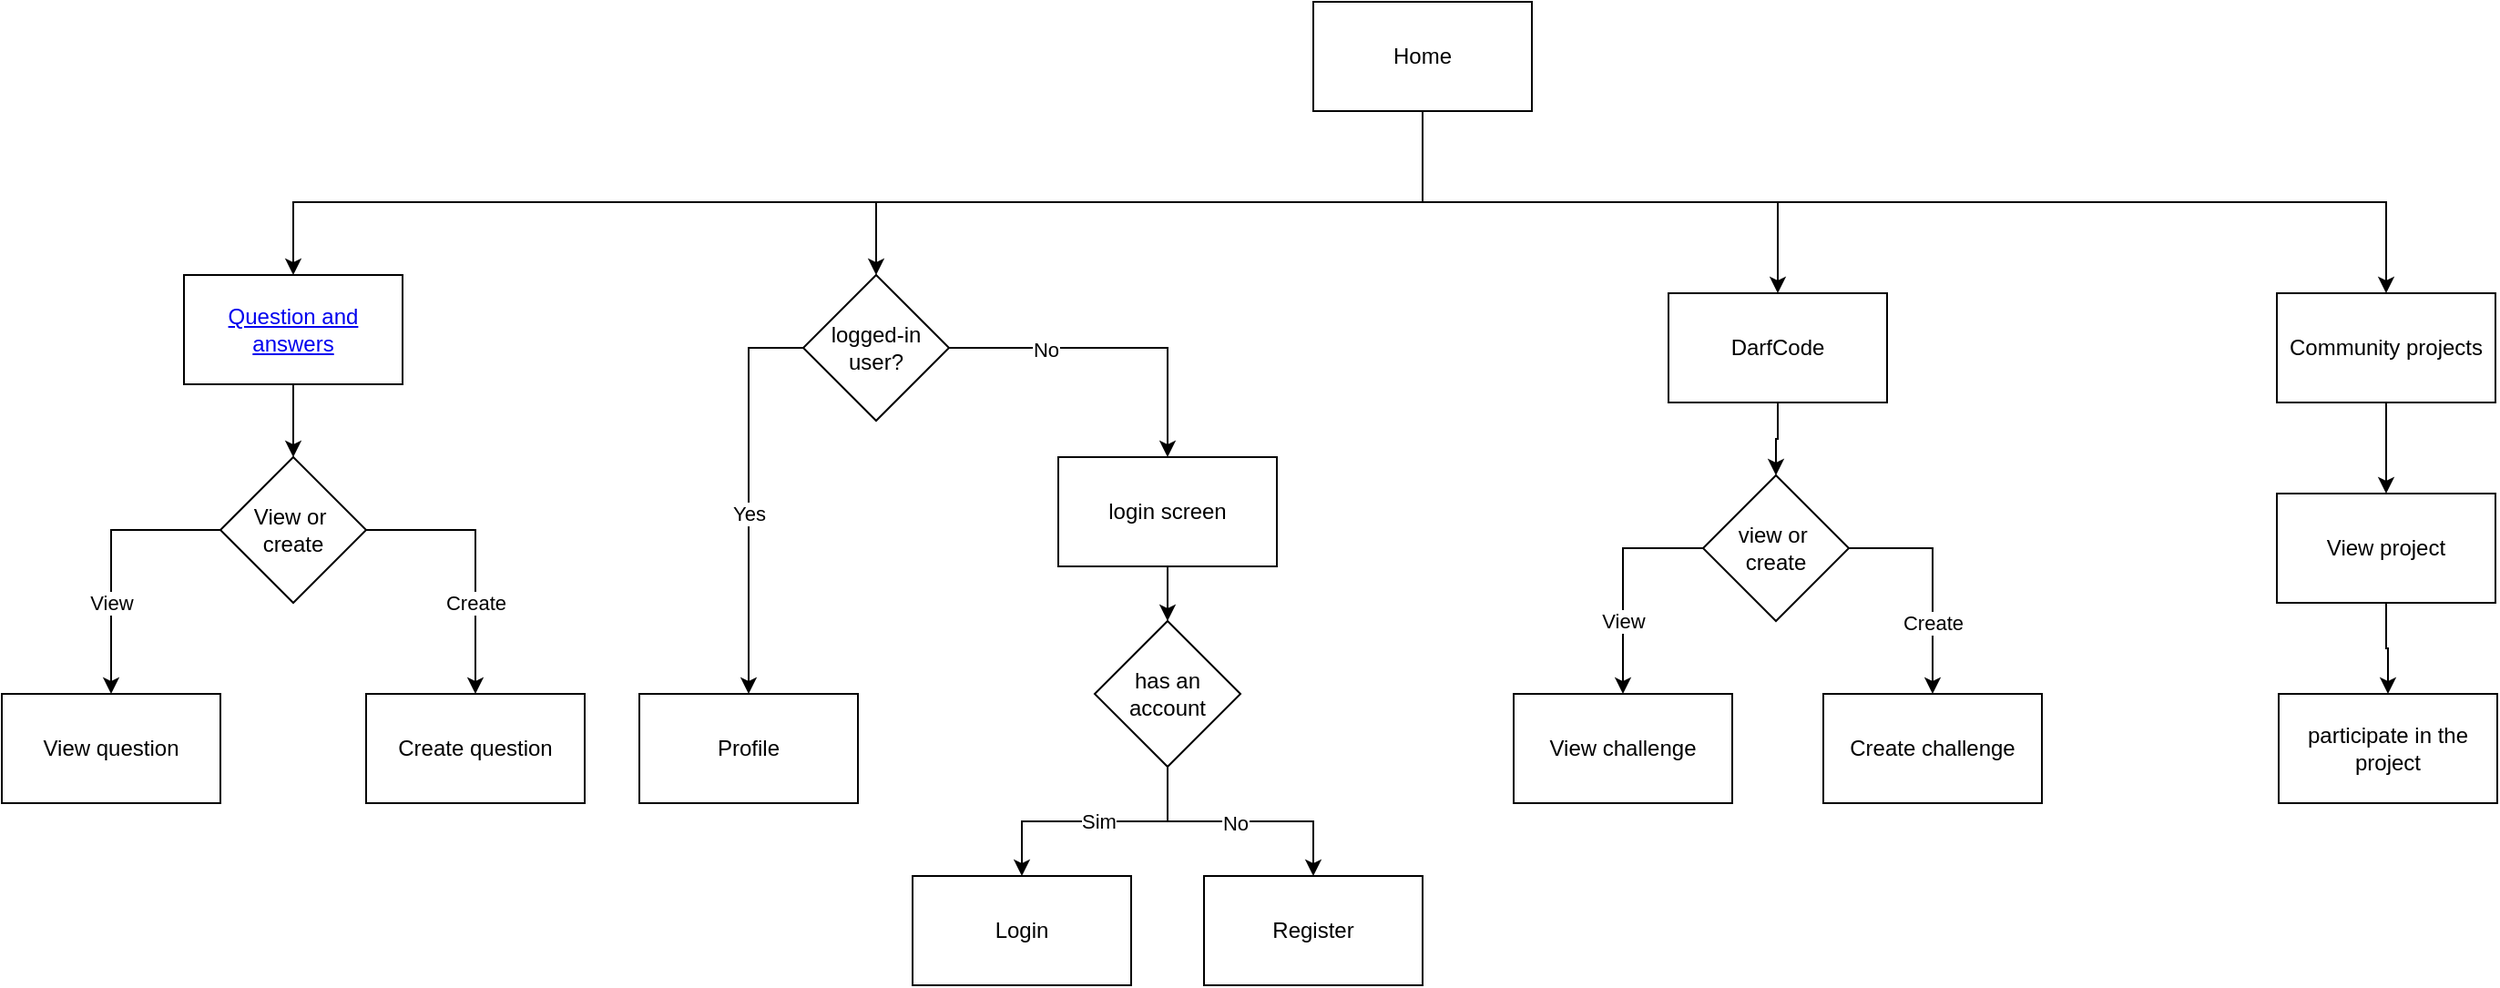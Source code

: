 <mxfile version="24.7.17" pages="2">
  <diagram id="C5RBs43oDa-KdzZeNtuy" name="Navegação">
    <mxGraphModel dx="2284" dy="863" grid="1" gridSize="10" guides="1" tooltips="1" connect="1" arrows="1" fold="1" page="1" pageScale="1" pageWidth="827" pageHeight="1169" math="0" shadow="0">
      <root>
        <mxCell id="WIyWlLk6GJQsqaUBKTNV-0" />
        <mxCell id="WIyWlLk6GJQsqaUBKTNV-1" parent="WIyWlLk6GJQsqaUBKTNV-0" />
        <mxCell id="peWNFnE6vbzwBscHt10J-1" style="edgeStyle=orthogonalEdgeStyle;rounded=0;orthogonalLoop=1;jettySize=auto;html=1;entryX=0.5;entryY=0;entryDx=0;entryDy=0;" edge="1" parent="WIyWlLk6GJQsqaUBKTNV-1" source="peWNFnE6vbzwBscHt10J-0" target="peWNFnE6vbzwBscHt10J-2">
          <mxGeometry relative="1" as="geometry">
            <mxPoint x="414" y="220" as="targetPoint" />
            <Array as="points">
              <mxPoint x="590" y="180" />
              <mxPoint x="-30" y="180" />
            </Array>
          </mxGeometry>
        </mxCell>
        <mxCell id="peWNFnE6vbzwBscHt10J-14" style="edgeStyle=orthogonalEdgeStyle;rounded=0;orthogonalLoop=1;jettySize=auto;html=1;entryX=0.5;entryY=0;entryDx=0;entryDy=0;" edge="1" parent="WIyWlLk6GJQsqaUBKTNV-1" source="peWNFnE6vbzwBscHt10J-0" target="peWNFnE6vbzwBscHt10J-12">
          <mxGeometry relative="1" as="geometry">
            <Array as="points">
              <mxPoint x="590" y="180" />
              <mxPoint x="785" y="180" />
            </Array>
          </mxGeometry>
        </mxCell>
        <mxCell id="peWNFnE6vbzwBscHt10J-22" style="edgeStyle=orthogonalEdgeStyle;rounded=0;orthogonalLoop=1;jettySize=auto;html=1;entryX=0.5;entryY=0;entryDx=0;entryDy=0;" edge="1" parent="WIyWlLk6GJQsqaUBKTNV-1" source="peWNFnE6vbzwBscHt10J-0" target="peWNFnE6vbzwBscHt10J-21">
          <mxGeometry relative="1" as="geometry">
            <Array as="points">
              <mxPoint x="590" y="180" />
              <mxPoint x="1119" y="180" />
            </Array>
          </mxGeometry>
        </mxCell>
        <mxCell id="Tuvghvjk4YDFjv0ivfwE-3" style="edgeStyle=orthogonalEdgeStyle;rounded=0;orthogonalLoop=1;jettySize=auto;html=1;entryX=0.5;entryY=0;entryDx=0;entryDy=0;" edge="1" parent="WIyWlLk6GJQsqaUBKTNV-1" source="peWNFnE6vbzwBscHt10J-0" target="FBuXtBeCCBwnqPiz8d7H-0">
          <mxGeometry relative="1" as="geometry">
            <Array as="points">
              <mxPoint x="590" y="180" />
              <mxPoint x="290" y="180" />
            </Array>
          </mxGeometry>
        </mxCell>
        <mxCell id="peWNFnE6vbzwBscHt10J-0" value="Home" style="rounded=0;whiteSpace=wrap;html=1;" vertex="1" parent="WIyWlLk6GJQsqaUBKTNV-1">
          <mxGeometry x="530" y="70" width="120" height="60" as="geometry" />
        </mxCell>
        <mxCell id="peWNFnE6vbzwBscHt10J-4" style="edgeStyle=orthogonalEdgeStyle;rounded=0;orthogonalLoop=1;jettySize=auto;html=1;entryX=0.5;entryY=0;entryDx=0;entryDy=0;" edge="1" parent="WIyWlLk6GJQsqaUBKTNV-1" source="peWNFnE6vbzwBscHt10J-2" target="peWNFnE6vbzwBscHt10J-3">
          <mxGeometry relative="1" as="geometry" />
        </mxCell>
        <mxCell id="peWNFnE6vbzwBscHt10J-2" value="&lt;a href=&quot;data:page/id,JlcmqkpYdvfIM-D7zW9A&quot;&gt;Question and answers&lt;/a&gt;" style="rounded=0;whiteSpace=wrap;html=1;" vertex="1" parent="WIyWlLk6GJQsqaUBKTNV-1">
          <mxGeometry x="-90" y="220" width="120" height="60" as="geometry" />
        </mxCell>
        <mxCell id="peWNFnE6vbzwBscHt10J-5" style="edgeStyle=orthogonalEdgeStyle;rounded=0;orthogonalLoop=1;jettySize=auto;html=1;entryX=0.5;entryY=0;entryDx=0;entryDy=0;" edge="1" parent="WIyWlLk6GJQsqaUBKTNV-1" source="peWNFnE6vbzwBscHt10J-3" target="peWNFnE6vbzwBscHt10J-7">
          <mxGeometry relative="1" as="geometry">
            <mxPoint x="-190" y="420" as="targetPoint" />
            <Array as="points">
              <mxPoint x="-130" y="360" />
            </Array>
          </mxGeometry>
        </mxCell>
        <mxCell id="Tuvghvjk4YDFjv0ivfwE-29" value="View" style="edgeLabel;html=1;align=center;verticalAlign=middle;resizable=0;points=[];" vertex="1" connectable="0" parent="peWNFnE6vbzwBscHt10J-5">
          <mxGeometry x="0.319" y="2" relative="1" as="geometry">
            <mxPoint x="-2" y="1" as="offset" />
          </mxGeometry>
        </mxCell>
        <mxCell id="peWNFnE6vbzwBscHt10J-6" style="edgeStyle=orthogonalEdgeStyle;rounded=0;orthogonalLoop=1;jettySize=auto;html=1;exitX=1;exitY=0.5;exitDx=0;exitDy=0;entryX=0.5;entryY=0;entryDx=0;entryDy=0;" edge="1" parent="WIyWlLk6GJQsqaUBKTNV-1" source="peWNFnE6vbzwBscHt10J-3" target="peWNFnE6vbzwBscHt10J-9">
          <mxGeometry relative="1" as="geometry">
            <mxPoint x="120" y="420" as="targetPoint" />
            <mxPoint x="20" y="360" as="sourcePoint" />
          </mxGeometry>
        </mxCell>
        <mxCell id="Tuvghvjk4YDFjv0ivfwE-30" value="Create" style="edgeLabel;html=1;align=center;verticalAlign=middle;resizable=0;points=[];" vertex="1" connectable="0" parent="peWNFnE6vbzwBscHt10J-6">
          <mxGeometry x="0.328" y="-3" relative="1" as="geometry">
            <mxPoint x="3" as="offset" />
          </mxGeometry>
        </mxCell>
        <mxCell id="peWNFnE6vbzwBscHt10J-3" value="View or&amp;nbsp; create" style="rhombus;whiteSpace=wrap;html=1;" vertex="1" parent="WIyWlLk6GJQsqaUBKTNV-1">
          <mxGeometry x="-70" y="320" width="80" height="80" as="geometry" />
        </mxCell>
        <mxCell id="peWNFnE6vbzwBscHt10J-7" value="View question" style="rounded=0;whiteSpace=wrap;html=1;" vertex="1" parent="WIyWlLk6GJQsqaUBKTNV-1">
          <mxGeometry x="-190" y="450" width="120" height="60" as="geometry" />
        </mxCell>
        <mxCell id="peWNFnE6vbzwBscHt10J-9" value="Create question" style="rounded=0;whiteSpace=wrap;html=1;" vertex="1" parent="WIyWlLk6GJQsqaUBKTNV-1">
          <mxGeometry x="10" y="450" width="120" height="60" as="geometry" />
        </mxCell>
        <mxCell id="peWNFnE6vbzwBscHt10J-10" value="Profile" style="rounded=0;whiteSpace=wrap;html=1;" vertex="1" parent="WIyWlLk6GJQsqaUBKTNV-1">
          <mxGeometry x="160" y="450" width="120" height="60" as="geometry" />
        </mxCell>
        <mxCell id="peWNFnE6vbzwBscHt10J-18" style="edgeStyle=orthogonalEdgeStyle;rounded=0;orthogonalLoop=1;jettySize=auto;html=1;entryX=0.5;entryY=0;entryDx=0;entryDy=0;" edge="1" parent="WIyWlLk6GJQsqaUBKTNV-1" source="peWNFnE6vbzwBscHt10J-12" target="peWNFnE6vbzwBscHt10J-16">
          <mxGeometry relative="1" as="geometry" />
        </mxCell>
        <mxCell id="peWNFnE6vbzwBscHt10J-12" value="DarfCode" style="rounded=0;whiteSpace=wrap;html=1;" vertex="1" parent="WIyWlLk6GJQsqaUBKTNV-1">
          <mxGeometry x="725" y="230" width="120" height="60" as="geometry" />
        </mxCell>
        <mxCell id="peWNFnE6vbzwBscHt10J-15" value="View challenge" style="rounded=0;whiteSpace=wrap;html=1;" vertex="1" parent="WIyWlLk6GJQsqaUBKTNV-1">
          <mxGeometry x="640" y="450" width="120" height="60" as="geometry" />
        </mxCell>
        <mxCell id="peWNFnE6vbzwBscHt10J-19" style="edgeStyle=orthogonalEdgeStyle;rounded=0;orthogonalLoop=1;jettySize=auto;html=1;entryX=0.5;entryY=0;entryDx=0;entryDy=0;" edge="1" parent="WIyWlLk6GJQsqaUBKTNV-1" source="peWNFnE6vbzwBscHt10J-16" target="peWNFnE6vbzwBscHt10J-15">
          <mxGeometry relative="1" as="geometry">
            <Array as="points">
              <mxPoint x="700" y="370" />
            </Array>
          </mxGeometry>
        </mxCell>
        <mxCell id="Tuvghvjk4YDFjv0ivfwE-25" value="View" style="edgeLabel;html=1;align=center;verticalAlign=middle;resizable=0;points=[];" vertex="1" connectable="0" parent="peWNFnE6vbzwBscHt10J-19">
          <mxGeometry x="0.209" y="-1" relative="1" as="geometry">
            <mxPoint x="1" y="9" as="offset" />
          </mxGeometry>
        </mxCell>
        <mxCell id="peWNFnE6vbzwBscHt10J-20" style="edgeStyle=orthogonalEdgeStyle;rounded=0;orthogonalLoop=1;jettySize=auto;html=1;entryX=0.5;entryY=0;entryDx=0;entryDy=0;" edge="1" parent="WIyWlLk6GJQsqaUBKTNV-1" source="peWNFnE6vbzwBscHt10J-16" target="peWNFnE6vbzwBscHt10J-17">
          <mxGeometry relative="1" as="geometry">
            <Array as="points">
              <mxPoint x="870" y="370" />
            </Array>
          </mxGeometry>
        </mxCell>
        <mxCell id="Tuvghvjk4YDFjv0ivfwE-26" value="Create" style="edgeLabel;html=1;align=center;verticalAlign=middle;resizable=0;points=[];" vertex="1" connectable="0" parent="peWNFnE6vbzwBscHt10J-20">
          <mxGeometry x="0.211" y="1" relative="1" as="geometry">
            <mxPoint x="-1" y="10" as="offset" />
          </mxGeometry>
        </mxCell>
        <mxCell id="peWNFnE6vbzwBscHt10J-16" value="view or&amp;nbsp; create" style="rhombus;whiteSpace=wrap;html=1;" vertex="1" parent="WIyWlLk6GJQsqaUBKTNV-1">
          <mxGeometry x="744" y="330" width="80" height="80" as="geometry" />
        </mxCell>
        <mxCell id="peWNFnE6vbzwBscHt10J-17" value="Create challenge" style="rounded=0;whiteSpace=wrap;html=1;" vertex="1" parent="WIyWlLk6GJQsqaUBKTNV-1">
          <mxGeometry x="810" y="450" width="120" height="60" as="geometry" />
        </mxCell>
        <mxCell id="peWNFnE6vbzwBscHt10J-28" style="edgeStyle=orthogonalEdgeStyle;rounded=0;orthogonalLoop=1;jettySize=auto;html=1;entryX=0.5;entryY=0;entryDx=0;entryDy=0;" edge="1" parent="WIyWlLk6GJQsqaUBKTNV-1" source="peWNFnE6vbzwBscHt10J-21" target="peWNFnE6vbzwBscHt10J-23">
          <mxGeometry relative="1" as="geometry">
            <mxPoint x="1119" y="330" as="targetPoint" />
          </mxGeometry>
        </mxCell>
        <mxCell id="peWNFnE6vbzwBscHt10J-21" value="Community projects" style="rounded=0;whiteSpace=wrap;html=1;" vertex="1" parent="WIyWlLk6GJQsqaUBKTNV-1">
          <mxGeometry x="1059" y="230" width="120" height="60" as="geometry" />
        </mxCell>
        <mxCell id="0ZOIlhqUEzUQFp_KI-Hn-0" style="edgeStyle=orthogonalEdgeStyle;rounded=0;orthogonalLoop=1;jettySize=auto;html=1;entryX=0.5;entryY=0;entryDx=0;entryDy=0;" edge="1" parent="WIyWlLk6GJQsqaUBKTNV-1" source="peWNFnE6vbzwBscHt10J-23" target="peWNFnE6vbzwBscHt10J-27">
          <mxGeometry relative="1" as="geometry" />
        </mxCell>
        <mxCell id="peWNFnE6vbzwBscHt10J-23" value="View project" style="rounded=0;whiteSpace=wrap;html=1;" vertex="1" parent="WIyWlLk6GJQsqaUBKTNV-1">
          <mxGeometry x="1059" y="340" width="120" height="60" as="geometry" />
        </mxCell>
        <mxCell id="peWNFnE6vbzwBscHt10J-27" value="participate in the project" style="rounded=0;whiteSpace=wrap;html=1;" vertex="1" parent="WIyWlLk6GJQsqaUBKTNV-1">
          <mxGeometry x="1060" y="450" width="120" height="60" as="geometry" />
        </mxCell>
        <mxCell id="Tuvghvjk4YDFjv0ivfwE-1" style="edgeStyle=orthogonalEdgeStyle;rounded=0;orthogonalLoop=1;jettySize=auto;html=1;" edge="1" parent="WIyWlLk6GJQsqaUBKTNV-1" source="FBuXtBeCCBwnqPiz8d7H-0" target="peWNFnE6vbzwBscHt10J-10">
          <mxGeometry relative="1" as="geometry">
            <Array as="points">
              <mxPoint x="220" y="260" />
            </Array>
          </mxGeometry>
        </mxCell>
        <mxCell id="Tuvghvjk4YDFjv0ivfwE-11" value="Yes" style="edgeLabel;html=1;align=center;verticalAlign=middle;resizable=0;points=[];" vertex="1" connectable="0" parent="Tuvghvjk4YDFjv0ivfwE-1">
          <mxGeometry x="-0.458" y="2" relative="1" as="geometry">
            <mxPoint x="-2" y="61" as="offset" />
          </mxGeometry>
        </mxCell>
        <mxCell id="Tuvghvjk4YDFjv0ivfwE-15" style="edgeStyle=orthogonalEdgeStyle;rounded=0;orthogonalLoop=1;jettySize=auto;html=1;entryX=0.5;entryY=0;entryDx=0;entryDy=0;" edge="1" parent="WIyWlLk6GJQsqaUBKTNV-1" source="FBuXtBeCCBwnqPiz8d7H-0" target="FBuXtBeCCBwnqPiz8d7H-1">
          <mxGeometry relative="1" as="geometry" />
        </mxCell>
        <mxCell id="Tuvghvjk4YDFjv0ivfwE-16" value="No" style="edgeLabel;html=1;align=center;verticalAlign=middle;resizable=0;points=[];" vertex="1" connectable="0" parent="Tuvghvjk4YDFjv0ivfwE-15">
          <mxGeometry x="-0.413" y="-1" relative="1" as="geometry">
            <mxPoint as="offset" />
          </mxGeometry>
        </mxCell>
        <mxCell id="FBuXtBeCCBwnqPiz8d7H-0" value="logged-in user?" style="rhombus;whiteSpace=wrap;html=1;" vertex="1" parent="WIyWlLk6GJQsqaUBKTNV-1">
          <mxGeometry x="250" y="220" width="80" height="80" as="geometry" />
        </mxCell>
        <mxCell id="Tuvghvjk4YDFjv0ivfwE-20" style="edgeStyle=orthogonalEdgeStyle;rounded=0;orthogonalLoop=1;jettySize=auto;html=1;entryX=0.5;entryY=0;entryDx=0;entryDy=0;" edge="1" parent="WIyWlLk6GJQsqaUBKTNV-1" source="FBuXtBeCCBwnqPiz8d7H-1" target="Tuvghvjk4YDFjv0ivfwE-18">
          <mxGeometry relative="1" as="geometry" />
        </mxCell>
        <mxCell id="FBuXtBeCCBwnqPiz8d7H-1" value="login screen" style="rounded=0;whiteSpace=wrap;html=1;" vertex="1" parent="WIyWlLk6GJQsqaUBKTNV-1">
          <mxGeometry x="390" y="320" width="120" height="60" as="geometry" />
        </mxCell>
        <mxCell id="Tuvghvjk4YDFjv0ivfwE-6" value="Register" style="rounded=0;whiteSpace=wrap;html=1;" vertex="1" parent="WIyWlLk6GJQsqaUBKTNV-1">
          <mxGeometry x="470" y="550" width="120" height="60" as="geometry" />
        </mxCell>
        <mxCell id="Tuvghvjk4YDFjv0ivfwE-21" style="edgeStyle=orthogonalEdgeStyle;rounded=0;orthogonalLoop=1;jettySize=auto;html=1;entryX=0.5;entryY=0;entryDx=0;entryDy=0;" edge="1" parent="WIyWlLk6GJQsqaUBKTNV-1" source="Tuvghvjk4YDFjv0ivfwE-18" target="Tuvghvjk4YDFjv0ivfwE-19">
          <mxGeometry relative="1" as="geometry" />
        </mxCell>
        <mxCell id="Tuvghvjk4YDFjv0ivfwE-23" value="Sim" style="edgeLabel;html=1;align=center;verticalAlign=middle;resizable=0;points=[];" vertex="1" connectable="0" parent="Tuvghvjk4YDFjv0ivfwE-21">
          <mxGeometry x="-0.025" relative="1" as="geometry">
            <mxPoint as="offset" />
          </mxGeometry>
        </mxCell>
        <mxCell id="Tuvghvjk4YDFjv0ivfwE-22" style="edgeStyle=orthogonalEdgeStyle;rounded=0;orthogonalLoop=1;jettySize=auto;html=1;entryX=0.5;entryY=0;entryDx=0;entryDy=0;" edge="1" parent="WIyWlLk6GJQsqaUBKTNV-1" source="Tuvghvjk4YDFjv0ivfwE-18" target="Tuvghvjk4YDFjv0ivfwE-6">
          <mxGeometry relative="1" as="geometry" />
        </mxCell>
        <mxCell id="Tuvghvjk4YDFjv0ivfwE-24" value="No" style="edgeLabel;html=1;align=center;verticalAlign=middle;resizable=0;points=[];" vertex="1" connectable="0" parent="Tuvghvjk4YDFjv0ivfwE-22">
          <mxGeometry x="-0.041" y="-1" relative="1" as="geometry">
            <mxPoint as="offset" />
          </mxGeometry>
        </mxCell>
        <mxCell id="Tuvghvjk4YDFjv0ivfwE-18" value="has an account" style="rhombus;whiteSpace=wrap;html=1;" vertex="1" parent="WIyWlLk6GJQsqaUBKTNV-1">
          <mxGeometry x="410" y="410" width="80" height="80" as="geometry" />
        </mxCell>
        <mxCell id="Tuvghvjk4YDFjv0ivfwE-19" value="Login" style="rounded=0;whiteSpace=wrap;html=1;" vertex="1" parent="WIyWlLk6GJQsqaUBKTNV-1">
          <mxGeometry x="310" y="550" width="120" height="60" as="geometry" />
        </mxCell>
      </root>
    </mxGraphModel>
  </diagram>
  <diagram id="JlcmqkpYdvfIM-D7zW9A" name="Question and answers">
    <mxGraphModel dx="2172" dy="797" grid="1" gridSize="10" guides="1" tooltips="1" connect="1" arrows="1" fold="1" page="1" pageScale="1" pageWidth="827" pageHeight="1169" math="0" shadow="0">
      <root>
        <mxCell id="0" />
        <mxCell id="1" parent="0" />
        <mxCell id="6q1OqQvxvtZ_grIAeoq3-12" style="edgeStyle=orthogonalEdgeStyle;rounded=0;orthogonalLoop=1;jettySize=auto;html=1;entryX=0;entryY=0.5;entryDx=0;entryDy=0;" parent="1" source="6q1OqQvxvtZ_grIAeoq3-1" target="6q1OqQvxvtZ_grIAeoq3-11" edge="1">
          <mxGeometry relative="1" as="geometry" />
        </mxCell>
        <mxCell id="6q1OqQvxvtZ_grIAeoq3-13" value="Create" style="edgeLabel;html=1;align=center;verticalAlign=middle;resizable=0;points=[];" parent="6q1OqQvxvtZ_grIAeoq3-12" vertex="1" connectable="0">
          <mxGeometry x="0.04" relative="1" as="geometry">
            <mxPoint as="offset" />
          </mxGeometry>
        </mxCell>
        <mxCell id="-quZG7wMc9vjVYzq9jw6-8" style="edgeStyle=orthogonalEdgeStyle;rounded=0;orthogonalLoop=1;jettySize=auto;html=1;entryX=0.5;entryY=0;entryDx=0;entryDy=0;" parent="1" source="6q1OqQvxvtZ_grIAeoq3-1" target="6q1OqQvxvtZ_grIAeoq3-15" edge="1">
          <mxGeometry relative="1" as="geometry">
            <mxPoint x="-440" y="400" as="targetPoint" />
            <Array as="points">
              <mxPoint x="-470" y="310" />
            </Array>
          </mxGeometry>
        </mxCell>
        <mxCell id="-quZG7wMc9vjVYzq9jw6-9" value="View" style="edgeLabel;html=1;align=center;verticalAlign=middle;resizable=0;points=[];" parent="-quZG7wMc9vjVYzq9jw6-8" vertex="1" connectable="0">
          <mxGeometry x="-0.188" y="-1" relative="1" as="geometry">
            <mxPoint x="-306" y="51" as="offset" />
          </mxGeometry>
        </mxCell>
        <mxCell id="-quZG7wMc9vjVYzq9jw6-11" style="edgeStyle=orthogonalEdgeStyle;rounded=0;orthogonalLoop=1;jettySize=auto;html=1;entryX=0.5;entryY=0;entryDx=0;entryDy=0;" parent="1" source="6q1OqQvxvtZ_grIAeoq3-1" target="-quZG7wMc9vjVYzq9jw6-10" edge="1">
          <mxGeometry relative="1" as="geometry" />
        </mxCell>
        <mxCell id="-quZG7wMc9vjVYzq9jw6-12" value="See your&amp;nbsp;&lt;div&gt;questions&lt;/div&gt;" style="edgeLabel;html=1;align=center;verticalAlign=middle;resizable=0;points=[];" parent="-quZG7wMc9vjVYzq9jw6-11" vertex="1" connectable="0">
          <mxGeometry x="-0.18" y="-1" relative="1" as="geometry">
            <mxPoint as="offset" />
          </mxGeometry>
        </mxCell>
        <mxCell id="6q1OqQvxvtZ_grIAeoq3-1" value="&lt;font style=&quot;font-size: 8px;&quot;&gt;view,&amp;nbsp;see your, create?&lt;/font&gt;" style="rhombus;whiteSpace=wrap;html=1;" parent="1" vertex="1">
          <mxGeometry x="120" y="270" width="80" height="80" as="geometry" />
        </mxCell>
        <mxCell id="-quZG7wMc9vjVYzq9jw6-7" style="edgeStyle=orthogonalEdgeStyle;rounded=0;orthogonalLoop=1;jettySize=auto;html=1;entryX=0.5;entryY=0;entryDx=0;entryDy=0;" parent="1" source="6q1OqQvxvtZ_grIAeoq3-4" target="6q1OqQvxvtZ_grIAeoq3-1" edge="1">
          <mxGeometry relative="1" as="geometry" />
        </mxCell>
        <mxCell id="6q1OqQvxvtZ_grIAeoq3-4" value="the user enters the page Question" style="rounded=0;whiteSpace=wrap;html=1;" parent="1" vertex="1">
          <mxGeometry x="100" y="170.0" width="120" height="60" as="geometry" />
        </mxCell>
        <mxCell id="-quZG7wMc9vjVYzq9jw6-6" style="edgeStyle=orthogonalEdgeStyle;rounded=0;orthogonalLoop=1;jettySize=auto;html=1;entryX=0.5;entryY=0;entryDx=0;entryDy=0;" parent="1" source="6q1OqQvxvtZ_grIAeoq3-9" target="6q1OqQvxvtZ_grIAeoq3-4" edge="1">
          <mxGeometry relative="1" as="geometry" />
        </mxCell>
        <mxCell id="6q1OqQvxvtZ_grIAeoq3-9" value="inicio" style="rounded=1;whiteSpace=wrap;html=1;" parent="1" vertex="1">
          <mxGeometry x="100" y="50" width="120" height="60" as="geometry" />
        </mxCell>
        <mxCell id="6q1OqQvxvtZ_grIAeoq3-10" value="Login" style="rounded=0;whiteSpace=wrap;html=1;" parent="1" vertex="1">
          <mxGeometry x="650" y="280.0" width="120" height="60" as="geometry" />
        </mxCell>
        <mxCell id="-quZG7wMc9vjVYzq9jw6-1" style="edgeStyle=orthogonalEdgeStyle;rounded=0;orthogonalLoop=1;jettySize=auto;html=1;entryX=0;entryY=0.5;entryDx=0;entryDy=0;" parent="1" source="6q1OqQvxvtZ_grIAeoq3-11" target="6q1OqQvxvtZ_grIAeoq3-10" edge="1">
          <mxGeometry relative="1" as="geometry" />
        </mxCell>
        <mxCell id="-quZG7wMc9vjVYzq9jw6-5" value="No" style="edgeLabel;html=1;align=center;verticalAlign=middle;resizable=0;points=[];" parent="-quZG7wMc9vjVYzq9jw6-1" vertex="1" connectable="0">
          <mxGeometry x="-0.262" y="-2" relative="1" as="geometry">
            <mxPoint y="-2" as="offset" />
          </mxGeometry>
        </mxCell>
        <mxCell id="-quZG7wMc9vjVYzq9jw6-3" style="edgeStyle=orthogonalEdgeStyle;rounded=0;orthogonalLoop=1;jettySize=auto;html=1;entryX=0.5;entryY=0;entryDx=0;entryDy=0;" parent="1" source="6q1OqQvxvtZ_grIAeoq3-11" target="6q1OqQvxvtZ_grIAeoq3-17" edge="1">
          <mxGeometry relative="1" as="geometry" />
        </mxCell>
        <mxCell id="-quZG7wMc9vjVYzq9jw6-4" value="Yes" style="edgeLabel;html=1;align=center;verticalAlign=middle;resizable=0;points=[];" parent="-quZG7wMc9vjVYzq9jw6-3" vertex="1" connectable="0">
          <mxGeometry x="0.014" relative="1" as="geometry">
            <mxPoint as="offset" />
          </mxGeometry>
        </mxCell>
        <mxCell id="6q1OqQvxvtZ_grIAeoq3-11" value="logged-in user?" style="rhombus;whiteSpace=wrap;html=1;" parent="1" vertex="1">
          <mxGeometry x="490" y="270" width="80" height="80" as="geometry" />
        </mxCell>
        <mxCell id="Jrvo-ndoLI5g2T3PvQl8-2" style="edgeStyle=orthogonalEdgeStyle;rounded=0;orthogonalLoop=1;jettySize=auto;html=1;entryX=0.5;entryY=0;entryDx=0;entryDy=0;" edge="1" parent="1" source="6q1OqQvxvtZ_grIAeoq3-15" target="Jrvo-ndoLI5g2T3PvQl8-1">
          <mxGeometry relative="1" as="geometry" />
        </mxCell>
        <mxCell id="6q1OqQvxvtZ_grIAeoq3-15" value="want to see a question" style="rounded=0;whiteSpace=wrap;html=1;" parent="1" vertex="1">
          <mxGeometry x="-530" y="420.0" width="120" height="60" as="geometry" />
        </mxCell>
        <mxCell id="6q1OqQvxvtZ_grIAeoq3-17" value="the user enters the page Question" style="rounded=0;whiteSpace=wrap;html=1;" parent="1" vertex="1">
          <mxGeometry x="470" y="430.0" width="120" height="60" as="geometry" />
        </mxCell>
        <mxCell id="Jrvo-ndoLI5g2T3PvQl8-27" style="edgeStyle=orthogonalEdgeStyle;rounded=0;orthogonalLoop=1;jettySize=auto;html=1;entryX=0.5;entryY=0;entryDx=0;entryDy=0;" edge="1" parent="1" source="-quZG7wMc9vjVYzq9jw6-10" target="Jrvo-ndoLI5g2T3PvQl8-17">
          <mxGeometry relative="1" as="geometry" />
        </mxCell>
        <mxCell id="-quZG7wMc9vjVYzq9jw6-10" value="want to see your question" style="rounded=0;whiteSpace=wrap;html=1;" parent="1" vertex="1">
          <mxGeometry x="100" y="430.0" width="120" height="60" as="geometry" />
        </mxCell>
        <mxCell id="Jrvo-ndoLI5g2T3PvQl8-4" style="edgeStyle=orthogonalEdgeStyle;rounded=0;orthogonalLoop=1;jettySize=auto;html=1;entryX=0.5;entryY=0;entryDx=0;entryDy=0;" edge="1" parent="1" source="Jrvo-ndoLI5g2T3PvQl8-1" target="Jrvo-ndoLI5g2T3PvQl8-3">
          <mxGeometry relative="1" as="geometry">
            <Array as="points">
              <mxPoint x="-560" y="570" />
            </Array>
          </mxGeometry>
        </mxCell>
        <mxCell id="Jrvo-ndoLI5g2T3PvQl8-7" value="Filter" style="edgeLabel;html=1;align=center;verticalAlign=middle;resizable=0;points=[];" vertex="1" connectable="0" parent="Jrvo-ndoLI5g2T3PvQl8-4">
          <mxGeometry x="0.237" relative="1" as="geometry">
            <mxPoint y="13" as="offset" />
          </mxGeometry>
        </mxCell>
        <mxCell id="Jrvo-ndoLI5g2T3PvQl8-1" value="&lt;font style=&quot;font-size: 8px;&quot;&gt;Filter or view&lt;/font&gt;" style="rhombus;whiteSpace=wrap;html=1;" vertex="1" parent="1">
          <mxGeometry x="-510" y="530" width="80" height="80" as="geometry" />
        </mxCell>
        <mxCell id="Jrvo-ndoLI5g2T3PvQl8-12" style="edgeStyle=orthogonalEdgeStyle;rounded=0;orthogonalLoop=1;jettySize=auto;html=1;entryX=0.5;entryY=0;entryDx=0;entryDy=0;" edge="1" parent="1" source="Jrvo-ndoLI5g2T3PvQl8-3" target="Jrvo-ndoLI5g2T3PvQl8-10">
          <mxGeometry relative="1" as="geometry" />
        </mxCell>
        <mxCell id="Jrvo-ndoLI5g2T3PvQl8-3" value="Filter question" style="rounded=0;whiteSpace=wrap;html=1;" vertex="1" parent="1">
          <mxGeometry x="-620" y="660.0" width="120" height="60" as="geometry" />
        </mxCell>
        <mxCell id="Jrvo-ndoLI5g2T3PvQl8-11" style="edgeStyle=orthogonalEdgeStyle;rounded=0;orthogonalLoop=1;jettySize=auto;html=1;entryX=0.5;entryY=0;entryDx=0;entryDy=0;" edge="1" parent="1" source="Jrvo-ndoLI5g2T3PvQl8-5" target="Jrvo-ndoLI5g2T3PvQl8-10">
          <mxGeometry relative="1" as="geometry">
            <Array as="points">
              <mxPoint x="-380" y="775" />
              <mxPoint x="-470" y="775" />
            </Array>
          </mxGeometry>
        </mxCell>
        <mxCell id="Jrvo-ndoLI5g2T3PvQl8-5" value="View recent&amp;nbsp;&lt;div&gt;question&lt;/div&gt;" style="rounded=0;whiteSpace=wrap;html=1;" vertex="1" parent="1">
          <mxGeometry x="-440" y="660.0" width="120" height="60" as="geometry" />
        </mxCell>
        <mxCell id="Jrvo-ndoLI5g2T3PvQl8-6" style="edgeStyle=orthogonalEdgeStyle;rounded=0;orthogonalLoop=1;jettySize=auto;html=1;entryX=0.549;entryY=0.022;entryDx=0;entryDy=0;entryPerimeter=0;" edge="1" parent="1" source="Jrvo-ndoLI5g2T3PvQl8-1" target="Jrvo-ndoLI5g2T3PvQl8-5">
          <mxGeometry relative="1" as="geometry">
            <Array as="points">
              <mxPoint x="-374" y="570" />
            </Array>
          </mxGeometry>
        </mxCell>
        <mxCell id="Jrvo-ndoLI5g2T3PvQl8-8" value="View" style="edgeLabel;html=1;align=center;verticalAlign=middle;resizable=0;points=[];" vertex="1" connectable="0" parent="Jrvo-ndoLI5g2T3PvQl8-6">
          <mxGeometry x="0.077" y="1" relative="1" as="geometry">
            <mxPoint y="22" as="offset" />
          </mxGeometry>
        </mxCell>
        <mxCell id="Jrvo-ndoLI5g2T3PvQl8-14" style="edgeStyle=orthogonalEdgeStyle;rounded=0;orthogonalLoop=1;jettySize=auto;html=1;entryX=0.5;entryY=0;entryDx=0;entryDy=0;" edge="1" parent="1" source="Jrvo-ndoLI5g2T3PvQl8-10" target="hXFnmuL4advK36x5ORqz-1">
          <mxGeometry relative="1" as="geometry">
            <mxPoint x="-470" y="940" as="targetPoint" />
          </mxGeometry>
        </mxCell>
        <mxCell id="Jrvo-ndoLI5g2T3PvQl8-10" value="View&amp;nbsp;&lt;span style=&quot;background-color: initial;&quot;&gt;question&lt;/span&gt;" style="rounded=0;whiteSpace=wrap;html=1;" vertex="1" parent="1">
          <mxGeometry x="-530" y="830.0" width="120" height="60" as="geometry" />
        </mxCell>
        <mxCell id="Jrvo-ndoLI5g2T3PvQl8-15" style="edgeStyle=orthogonalEdgeStyle;rounded=0;orthogonalLoop=1;jettySize=auto;html=1;entryX=0.5;entryY=0;entryDx=0;entryDy=0;" edge="1" source="Jrvo-ndoLI5g2T3PvQl8-17" target="Jrvo-ndoLI5g2T3PvQl8-19" parent="1">
          <mxGeometry relative="1" as="geometry">
            <Array as="points">
              <mxPoint x="70" y="580" />
            </Array>
          </mxGeometry>
        </mxCell>
        <mxCell id="Jrvo-ndoLI5g2T3PvQl8-16" value="Filter" style="edgeLabel;html=1;align=center;verticalAlign=middle;resizable=0;points=[];" vertex="1" connectable="0" parent="Jrvo-ndoLI5g2T3PvQl8-15">
          <mxGeometry x="0.237" relative="1" as="geometry">
            <mxPoint y="13" as="offset" />
          </mxGeometry>
        </mxCell>
        <mxCell id="Jrvo-ndoLI5g2T3PvQl8-17" value="&lt;font style=&quot;font-size: 8px;&quot;&gt;Filter or view&lt;/font&gt;" style="rhombus;whiteSpace=wrap;html=1;" vertex="1" parent="1">
          <mxGeometry x="120" y="540" width="80" height="80" as="geometry" />
        </mxCell>
        <mxCell id="wWn34VYdR3vUCM-YCXMH-56" style="edgeStyle=orthogonalEdgeStyle;rounded=0;orthogonalLoop=1;jettySize=auto;html=1;entryX=0.5;entryY=0;entryDx=0;entryDy=0;" edge="1" parent="1" source="Jrvo-ndoLI5g2T3PvQl8-19" target="wWn34VYdR3vUCM-YCXMH-32">
          <mxGeometry relative="1" as="geometry" />
        </mxCell>
        <mxCell id="Jrvo-ndoLI5g2T3PvQl8-19" value="Filter question" style="rounded=0;whiteSpace=wrap;html=1;" vertex="1" parent="1">
          <mxGeometry x="10" y="660.0" width="120" height="60" as="geometry" />
        </mxCell>
        <mxCell id="wWn34VYdR3vUCM-YCXMH-57" style="edgeStyle=orthogonalEdgeStyle;rounded=0;orthogonalLoop=1;jettySize=auto;html=1;entryX=0.5;entryY=0;entryDx=0;entryDy=0;" edge="1" parent="1" source="Jrvo-ndoLI5g2T3PvQl8-21" target="wWn34VYdR3vUCM-YCXMH-32">
          <mxGeometry relative="1" as="geometry" />
        </mxCell>
        <mxCell id="Jrvo-ndoLI5g2T3PvQl8-21" value="View recent&amp;nbsp;&lt;div&gt;question&lt;/div&gt;" style="rounded=0;whiteSpace=wrap;html=1;" vertex="1" parent="1">
          <mxGeometry x="180" y="660.0" width="120" height="60" as="geometry" />
        </mxCell>
        <mxCell id="Jrvo-ndoLI5g2T3PvQl8-22" style="edgeStyle=orthogonalEdgeStyle;rounded=0;orthogonalLoop=1;jettySize=auto;html=1;entryX=0.549;entryY=0.022;entryDx=0;entryDy=0;entryPerimeter=0;" edge="1" source="Jrvo-ndoLI5g2T3PvQl8-17" target="Jrvo-ndoLI5g2T3PvQl8-21" parent="1">
          <mxGeometry relative="1" as="geometry">
            <Array as="points">
              <mxPoint x="246" y="580" />
            </Array>
          </mxGeometry>
        </mxCell>
        <mxCell id="Jrvo-ndoLI5g2T3PvQl8-23" value="View" style="edgeLabel;html=1;align=center;verticalAlign=middle;resizable=0;points=[];" vertex="1" connectable="0" parent="Jrvo-ndoLI5g2T3PvQl8-22">
          <mxGeometry x="0.077" y="1" relative="1" as="geometry">
            <mxPoint y="22" as="offset" />
          </mxGeometry>
        </mxCell>
        <mxCell id="wWn34VYdR3vUCM-YCXMH-9" style="edgeStyle=orthogonalEdgeStyle;rounded=0;orthogonalLoop=1;jettySize=auto;html=1;" edge="1" parent="1" source="hXFnmuL4advK36x5ORqz-1" target="hXFnmuL4advK36x5ORqz-2">
          <mxGeometry relative="1" as="geometry">
            <Array as="points">
              <mxPoint x="-470" y="1090" />
              <mxPoint x="-760" y="1090" />
            </Array>
          </mxGeometry>
        </mxCell>
        <mxCell id="wWn34VYdR3vUCM-YCXMH-13" value="Reply" style="edgeLabel;html=1;align=center;verticalAlign=middle;resizable=0;points=[];" vertex="1" connectable="0" parent="wWn34VYdR3vUCM-YCXMH-9">
          <mxGeometry x="0.742" y="3" relative="1" as="geometry">
            <mxPoint x="-3" as="offset" />
          </mxGeometry>
        </mxCell>
        <mxCell id="wWn34VYdR3vUCM-YCXMH-10" style="edgeStyle=orthogonalEdgeStyle;rounded=0;orthogonalLoop=1;jettySize=auto;html=1;entryX=0.5;entryY=0;entryDx=0;entryDy=0;" edge="1" parent="1" source="hXFnmuL4advK36x5ORqz-1" target="hXFnmuL4advK36x5ORqz-5">
          <mxGeometry relative="1" as="geometry">
            <Array as="points">
              <mxPoint x="-470" y="1090" />
              <mxPoint x="-570" y="1090" />
            </Array>
          </mxGeometry>
        </mxCell>
        <mxCell id="wWn34VYdR3vUCM-YCXMH-14" value="Evaluation" style="edgeLabel;html=1;align=center;verticalAlign=middle;resizable=0;points=[];" vertex="1" connectable="0" parent="wWn34VYdR3vUCM-YCXMH-10">
          <mxGeometry x="0.482" y="-1" relative="1" as="geometry">
            <mxPoint x="1" y="7" as="offset" />
          </mxGeometry>
        </mxCell>
        <mxCell id="wWn34VYdR3vUCM-YCXMH-11" style="edgeStyle=orthogonalEdgeStyle;rounded=0;orthogonalLoop=1;jettySize=auto;html=1;entryX=0.5;entryY=0;entryDx=0;entryDy=0;" edge="1" parent="1" source="hXFnmuL4advK36x5ORqz-1" target="wWn34VYdR3vUCM-YCXMH-5">
          <mxGeometry relative="1" as="geometry">
            <Array as="points">
              <mxPoint x="-470" y="1090" />
              <mxPoint x="-380" y="1090" />
            </Array>
          </mxGeometry>
        </mxCell>
        <mxCell id="wWn34VYdR3vUCM-YCXMH-15" value="Reply to a&amp;nbsp;&lt;div&gt;response&lt;/div&gt;" style="edgeLabel;html=1;align=center;verticalAlign=middle;resizable=0;points=[];" vertex="1" connectable="0" parent="wWn34VYdR3vUCM-YCXMH-11">
          <mxGeometry x="0.497" y="2" relative="1" as="geometry">
            <mxPoint x="-2" y="3" as="offset" />
          </mxGeometry>
        </mxCell>
        <mxCell id="wWn34VYdR3vUCM-YCXMH-12" style="edgeStyle=orthogonalEdgeStyle;rounded=0;orthogonalLoop=1;jettySize=auto;html=1;" edge="1" parent="1" source="hXFnmuL4advK36x5ORqz-1" target="wWn34VYdR3vUCM-YCXMH-8">
          <mxGeometry relative="1" as="geometry">
            <Array as="points">
              <mxPoint x="-470" y="1090" />
              <mxPoint x="-190" y="1090" />
            </Array>
          </mxGeometry>
        </mxCell>
        <mxCell id="wWn34VYdR3vUCM-YCXMH-16" value="Favorite" style="edgeLabel;html=1;align=center;verticalAlign=middle;resizable=0;points=[];" vertex="1" connectable="0" parent="wWn34VYdR3vUCM-YCXMH-12">
          <mxGeometry x="0.704" y="1" relative="1" as="geometry">
            <mxPoint x="-1" y="8" as="offset" />
          </mxGeometry>
        </mxCell>
        <mxCell id="hXFnmuL4advK36x5ORqz-1" value="&lt;span style=&quot;font-size: 8px;&quot;&gt;answer, evaluation&amp;nbsp;&lt;/span&gt;&lt;div&gt;&lt;span style=&quot;font-size: 8px;&quot;&gt;or reply to a response&lt;/span&gt;&lt;/div&gt;" style="rhombus;whiteSpace=wrap;html=1;" vertex="1" parent="1">
          <mxGeometry x="-525" y="940" width="110" height="110" as="geometry" />
        </mxCell>
        <mxCell id="wWn34VYdR3vUCM-YCXMH-26" style="edgeStyle=orthogonalEdgeStyle;rounded=0;orthogonalLoop=1;jettySize=auto;html=1;" edge="1" parent="1" source="hXFnmuL4advK36x5ORqz-2" target="wWn34VYdR3vUCM-YCXMH-18">
          <mxGeometry relative="1" as="geometry">
            <Array as="points">
              <mxPoint x="-760" y="1380" />
              <mxPoint x="-470" y="1380" />
            </Array>
          </mxGeometry>
        </mxCell>
        <mxCell id="hXFnmuL4advK36x5ORqz-2" value="Reply question" style="rounded=0;whiteSpace=wrap;html=1;" vertex="1" parent="1">
          <mxGeometry x="-820" y="1202.86" width="120" height="60" as="geometry" />
        </mxCell>
        <mxCell id="wWn34VYdR3vUCM-YCXMH-27" style="edgeStyle=orthogonalEdgeStyle;rounded=0;orthogonalLoop=1;jettySize=auto;html=1;entryX=0.5;entryY=0;entryDx=0;entryDy=0;" edge="1" parent="1" source="hXFnmuL4advK36x5ORqz-5" target="wWn34VYdR3vUCM-YCXMH-18">
          <mxGeometry relative="1" as="geometry">
            <mxPoint x="-450" y="1420" as="targetPoint" />
            <Array as="points">
              <mxPoint x="-570" y="1380" />
              <mxPoint x="-470" y="1380" />
            </Array>
          </mxGeometry>
        </mxCell>
        <mxCell id="hXFnmuL4advK36x5ORqz-5" value="Evaluate response" style="rounded=0;whiteSpace=wrap;html=1;" vertex="1" parent="1">
          <mxGeometry x="-630" y="1202.86" width="120" height="60" as="geometry" />
        </mxCell>
        <mxCell id="wWn34VYdR3vUCM-YCXMH-28" style="edgeStyle=orthogonalEdgeStyle;rounded=0;orthogonalLoop=1;jettySize=auto;html=1;entryX=0.5;entryY=0;entryDx=0;entryDy=0;" edge="1" parent="1" source="wWn34VYdR3vUCM-YCXMH-5" target="wWn34VYdR3vUCM-YCXMH-18">
          <mxGeometry relative="1" as="geometry">
            <Array as="points">
              <mxPoint x="-380" y="1380" />
              <mxPoint x="-470" y="1380" />
            </Array>
          </mxGeometry>
        </mxCell>
        <mxCell id="wWn34VYdR3vUCM-YCXMH-5" value="reply to a response" style="rounded=0;whiteSpace=wrap;html=1;" vertex="1" parent="1">
          <mxGeometry x="-440" y="1202.86" width="120" height="60" as="geometry" />
        </mxCell>
        <mxCell id="wWn34VYdR3vUCM-YCXMH-29" style="edgeStyle=orthogonalEdgeStyle;rounded=0;orthogonalLoop=1;jettySize=auto;html=1;entryX=0.5;entryY=0;entryDx=0;entryDy=0;" edge="1" parent="1" source="wWn34VYdR3vUCM-YCXMH-8" target="wWn34VYdR3vUCM-YCXMH-18">
          <mxGeometry relative="1" as="geometry">
            <Array as="points">
              <mxPoint x="-190" y="1380" />
              <mxPoint x="-470" y="1380" />
            </Array>
          </mxGeometry>
        </mxCell>
        <mxCell id="wWn34VYdR3vUCM-YCXMH-8" value="favorite a question" style="rounded=0;whiteSpace=wrap;html=1;" vertex="1" parent="1">
          <mxGeometry x="-250" y="1202.86" width="120" height="60" as="geometry" />
        </mxCell>
        <mxCell id="wWn34VYdR3vUCM-YCXMH-18" value="Fim" style="rounded=1;whiteSpace=wrap;html=1;" vertex="1" parent="1">
          <mxGeometry x="-530" y="1430" width="120" height="60" as="geometry" />
        </mxCell>
        <mxCell id="wWn34VYdR3vUCM-YCXMH-48" style="edgeStyle=orthogonalEdgeStyle;rounded=0;orthogonalLoop=1;jettySize=auto;html=1;entryX=0.5;entryY=0;entryDx=0;entryDy=0;" edge="1" parent="1" source="wWn34VYdR3vUCM-YCXMH-32" target="wWn34VYdR3vUCM-YCXMH-35">
          <mxGeometry relative="1" as="geometry" />
        </mxCell>
        <mxCell id="wWn34VYdR3vUCM-YCXMH-55" style="edgeStyle=orthogonalEdgeStyle;rounded=0;orthogonalLoop=1;jettySize=auto;html=1;entryX=1;entryY=0.5;entryDx=0;entryDy=0;" edge="1" parent="1" source="wWn34VYdR3vUCM-YCXMH-32" target="Jrvo-ndoLI5g2T3PvQl8-10">
          <mxGeometry relative="1" as="geometry" />
        </mxCell>
        <mxCell id="wWn34VYdR3vUCM-YCXMH-58" value="View" style="edgeLabel;html=1;align=center;verticalAlign=middle;resizable=0;points=[];" vertex="1" connectable="0" parent="wWn34VYdR3vUCM-YCXMH-55">
          <mxGeometry x="0.094" y="-1" relative="1" as="geometry">
            <mxPoint as="offset" />
          </mxGeometry>
        </mxCell>
        <mxCell id="wWn34VYdR3vUCM-YCXMH-32" value="&lt;span style=&quot;font-size: 8px;&quot;&gt;View or edit&lt;/span&gt;" style="rhombus;whiteSpace=wrap;html=1;" vertex="1" parent="1">
          <mxGeometry x="100" y="805" width="110" height="110" as="geometry" />
        </mxCell>
        <mxCell id="wWn34VYdR3vUCM-YCXMH-38" style="edgeStyle=orthogonalEdgeStyle;rounded=0;orthogonalLoop=1;jettySize=auto;html=1;entryX=0.5;entryY=0;entryDx=0;entryDy=0;" edge="1" parent="1" source="wWn34VYdR3vUCM-YCXMH-35" target="wWn34VYdR3vUCM-YCXMH-44">
          <mxGeometry relative="1" as="geometry">
            <mxPoint x="160" y="1167.14" as="targetPoint" />
          </mxGeometry>
        </mxCell>
        <mxCell id="wWn34VYdR3vUCM-YCXMH-43" style="edgeStyle=orthogonalEdgeStyle;rounded=0;orthogonalLoop=1;jettySize=auto;html=1;entryX=0.993;entryY=0.362;entryDx=0;entryDy=0;entryPerimeter=0;exitX=-0.002;exitY=0.553;exitDx=0;exitDy=0;exitPerimeter=0;" edge="1" parent="1" source="wWn34VYdR3vUCM-YCXMH-35" target="wWn34VYdR3vUCM-YCXMH-41">
          <mxGeometry relative="1" as="geometry">
            <Array as="points">
              <mxPoint x="95" y="1050" />
              <mxPoint x="73" y="1050" />
              <mxPoint x="73" y="1091" />
            </Array>
          </mxGeometry>
        </mxCell>
        <mxCell id="wWn34VYdR3vUCM-YCXMH-35" value="Edit your question" style="rounded=0;whiteSpace=wrap;html=1;" vertex="1" parent="1">
          <mxGeometry x="95" y="1020.0" width="120" height="60" as="geometry" />
        </mxCell>
        <mxCell id="wWn34VYdR3vUCM-YCXMH-39" value="Edit Info" style="swimlane;fontStyle=0;childLayout=stackLayout;horizontal=1;startSize=30;horizontalStack=0;resizeParent=1;resizeParentMax=0;resizeLast=0;collapsible=1;marginBottom=0;whiteSpace=wrap;html=1;" vertex="1" parent="1">
          <mxGeometry x="-90" y="1020.0" width="140" height="120" as="geometry" />
        </mxCell>
        <mxCell id="wWn34VYdR3vUCM-YCXMH-40" value="Title" style="text;strokeColor=none;fillColor=none;align=left;verticalAlign=middle;spacingLeft=4;spacingRight=4;overflow=hidden;points=[[0,0.5],[1,0.5]];portConstraint=eastwest;rotatable=0;whiteSpace=wrap;html=1;" vertex="1" parent="wWn34VYdR3vUCM-YCXMH-39">
          <mxGeometry y="30" width="140" height="30" as="geometry" />
        </mxCell>
        <mxCell id="wWn34VYdR3vUCM-YCXMH-41" value="Description" style="text;strokeColor=none;fillColor=none;align=left;verticalAlign=middle;spacingLeft=4;spacingRight=4;overflow=hidden;points=[[0,0.5],[1,0.5]];portConstraint=eastwest;rotatable=0;whiteSpace=wrap;html=1;" vertex="1" parent="wWn34VYdR3vUCM-YCXMH-39">
          <mxGeometry y="60" width="140" height="30" as="geometry" />
        </mxCell>
        <mxCell id="wWn34VYdR3vUCM-YCXMH-42" value="Best response" style="text;strokeColor=none;fillColor=none;align=left;verticalAlign=middle;spacingLeft=4;spacingRight=4;overflow=hidden;points=[[0,0.5],[1,0.5]];portConstraint=eastwest;rotatable=0;whiteSpace=wrap;html=1;" vertex="1" parent="wWn34VYdR3vUCM-YCXMH-39">
          <mxGeometry y="90" width="140" height="30" as="geometry" />
        </mxCell>
        <mxCell id="wWn34VYdR3vUCM-YCXMH-44" value="Fim" style="rounded=1;whiteSpace=wrap;html=1;" vertex="1" parent="1">
          <mxGeometry x="95" y="1167.14" width="120" height="60" as="geometry" />
        </mxCell>
      </root>
    </mxGraphModel>
  </diagram>
</mxfile>

